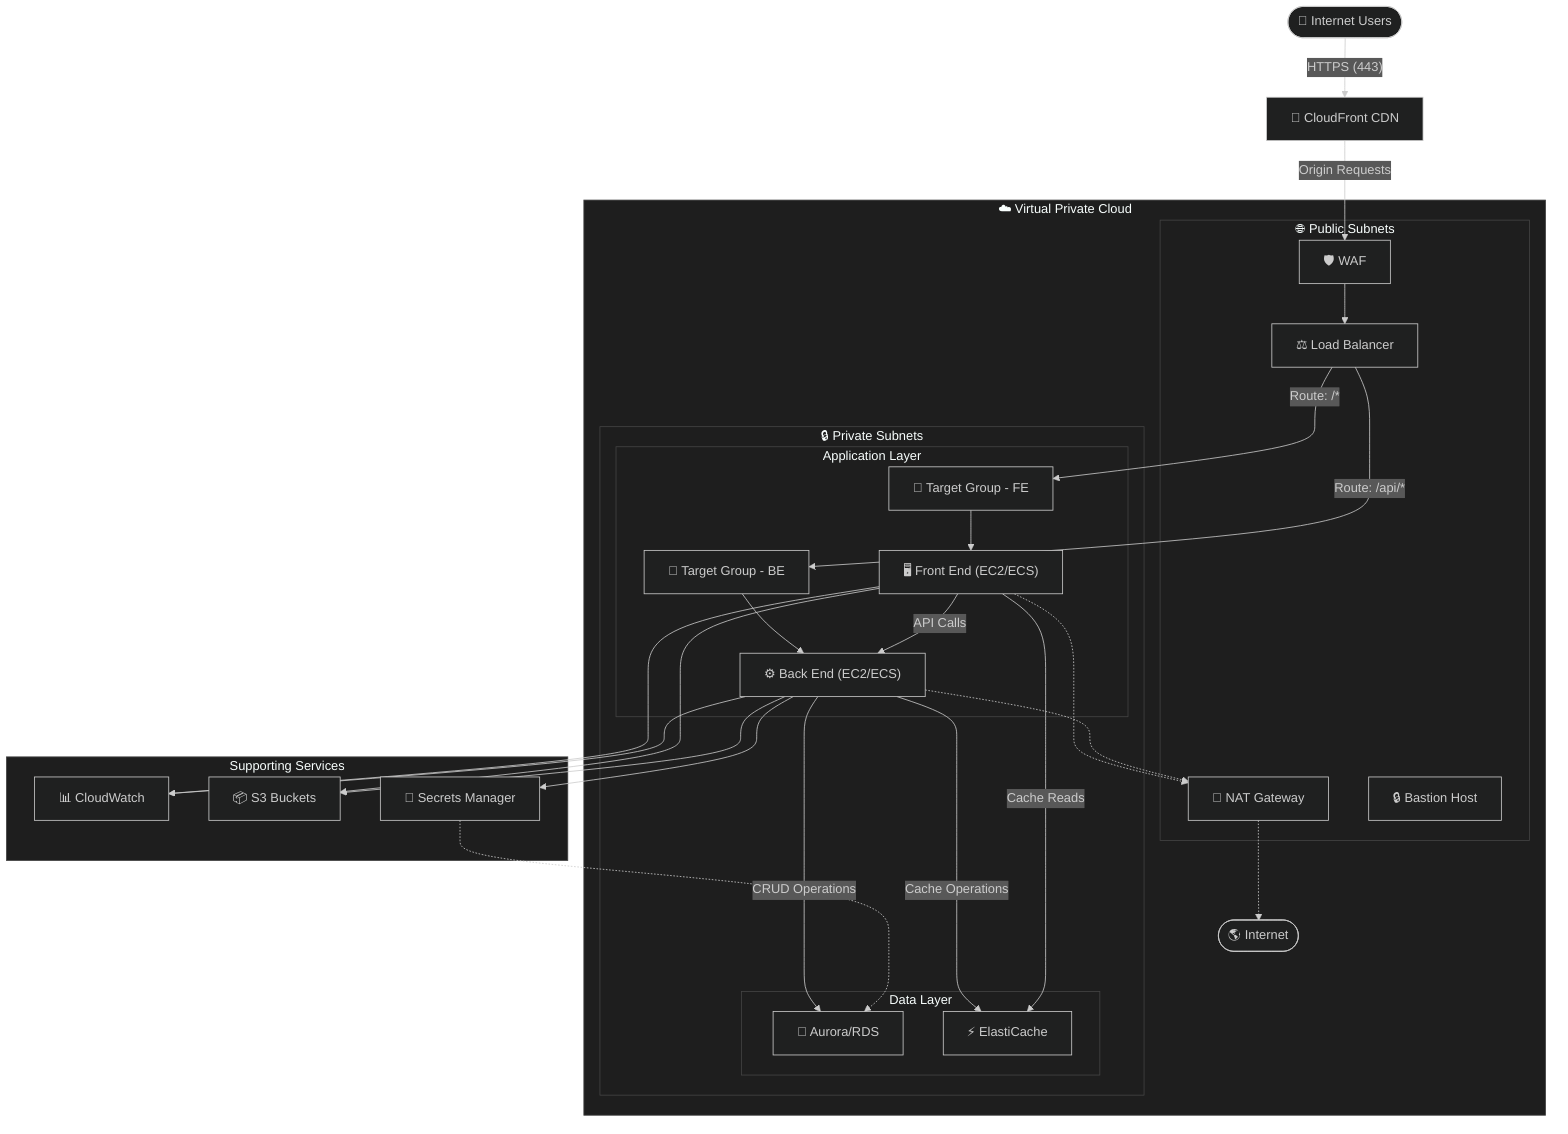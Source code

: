 %%{init: {'theme':'dark', 'themeVariables': { 
    'primaryColor': '#FF9900', 
    'primaryBorderColor': '#E88A00', 
    'primaryTextColor': '#fff',
    'secondaryColor': '#232F3E',
    'tertiaryColor': '#527FFF',
    'lineColor': '#CCCCCC',
    'textColor': '#CCCCCC',
    'clusterBkg': '#1E1E1E',
    'clusterBorder': '#444444',
    'background': '#282a36'
}}}%%

flowchart TD
    %% === AWS SIMPLE WEB APPLICATION ARCHITECTURE ===
    %% Title: AWS-Based Web Application Architecture
    %% Description: Basic three-tier web application architecture in AWS VPC

    %% External User Connection
    User(["👤 Internet Users"]) -- "HTTPS (443)" --> CloudFront["📡 CloudFront CDN"]
    CloudFront -- "Origin Requests" --> WAF
    
    %% VPC Architecture
    subgraph VPC ["☁️ Virtual Private Cloud"]
        direction TB
        
        %% Public Tier
        subgraph PublicSubnets ["🌐 Public Subnets"]
            direction LR
            WAF["🛡️ WAF"]
            LB["⚖️ Load Balancer"]
            NAT["🔀 NAT Gateway"]
            Bastion["🔒 Bastion Host"]
        end
        
        %% Application Tier
        subgraph PrivateSubnets ["🔒 Private Subnets"]
            direction TB
            
            subgraph AppLayer ["Application Layer"]
                direction LR
                TG_FE["🎯 Target Group - FE"]
                TG_BE["🎯 Target Group - BE"]
                FE["🖥️ Front End (EC2/ECS)"]
                BE["⚙️ Back End (EC2/ECS)"]
            end
            
            subgraph DataLayer ["Data Layer"]
                direction LR
                RDS["💾 Aurora/RDS"]
                ElastiCache["⚡ ElastiCache"]
            end
        end
        
        %% VPC Flow
        WAF --> LB
        LB -- "Route: /api/*" --> TG_BE
        LB -- "Route: /*" --> TG_FE
        TG_FE --> FE
        TG_BE --> BE
        
        %% Private Resources Communication
        FE -- "API Calls" --> BE
        BE -- "CRUD Operations" --> RDS
        BE -- "Cache Operations" --> ElastiCache
        FE -- "Cache Reads" --> ElastiCache
        
        %% Outbound Internet Access
        FE & BE -.-> NAT
        NAT -.-> Internet(["🌎 Internet"])
    end
    
    %% Supporting Services
    subgraph SupportingServices ["Supporting Services"]
        direction LR
        CW["📊 CloudWatch"]
        S3["📦 S3 Buckets"]
        SecretsManager["🔑 Secrets Manager"]
    end
    
    %% Supporting Services Integration
    FE & BE --> CW
    FE & BE --> S3
    BE --> SecretsManager
    SecretsManager -..-> RDS
    
    %% No custom styling for better compatibility